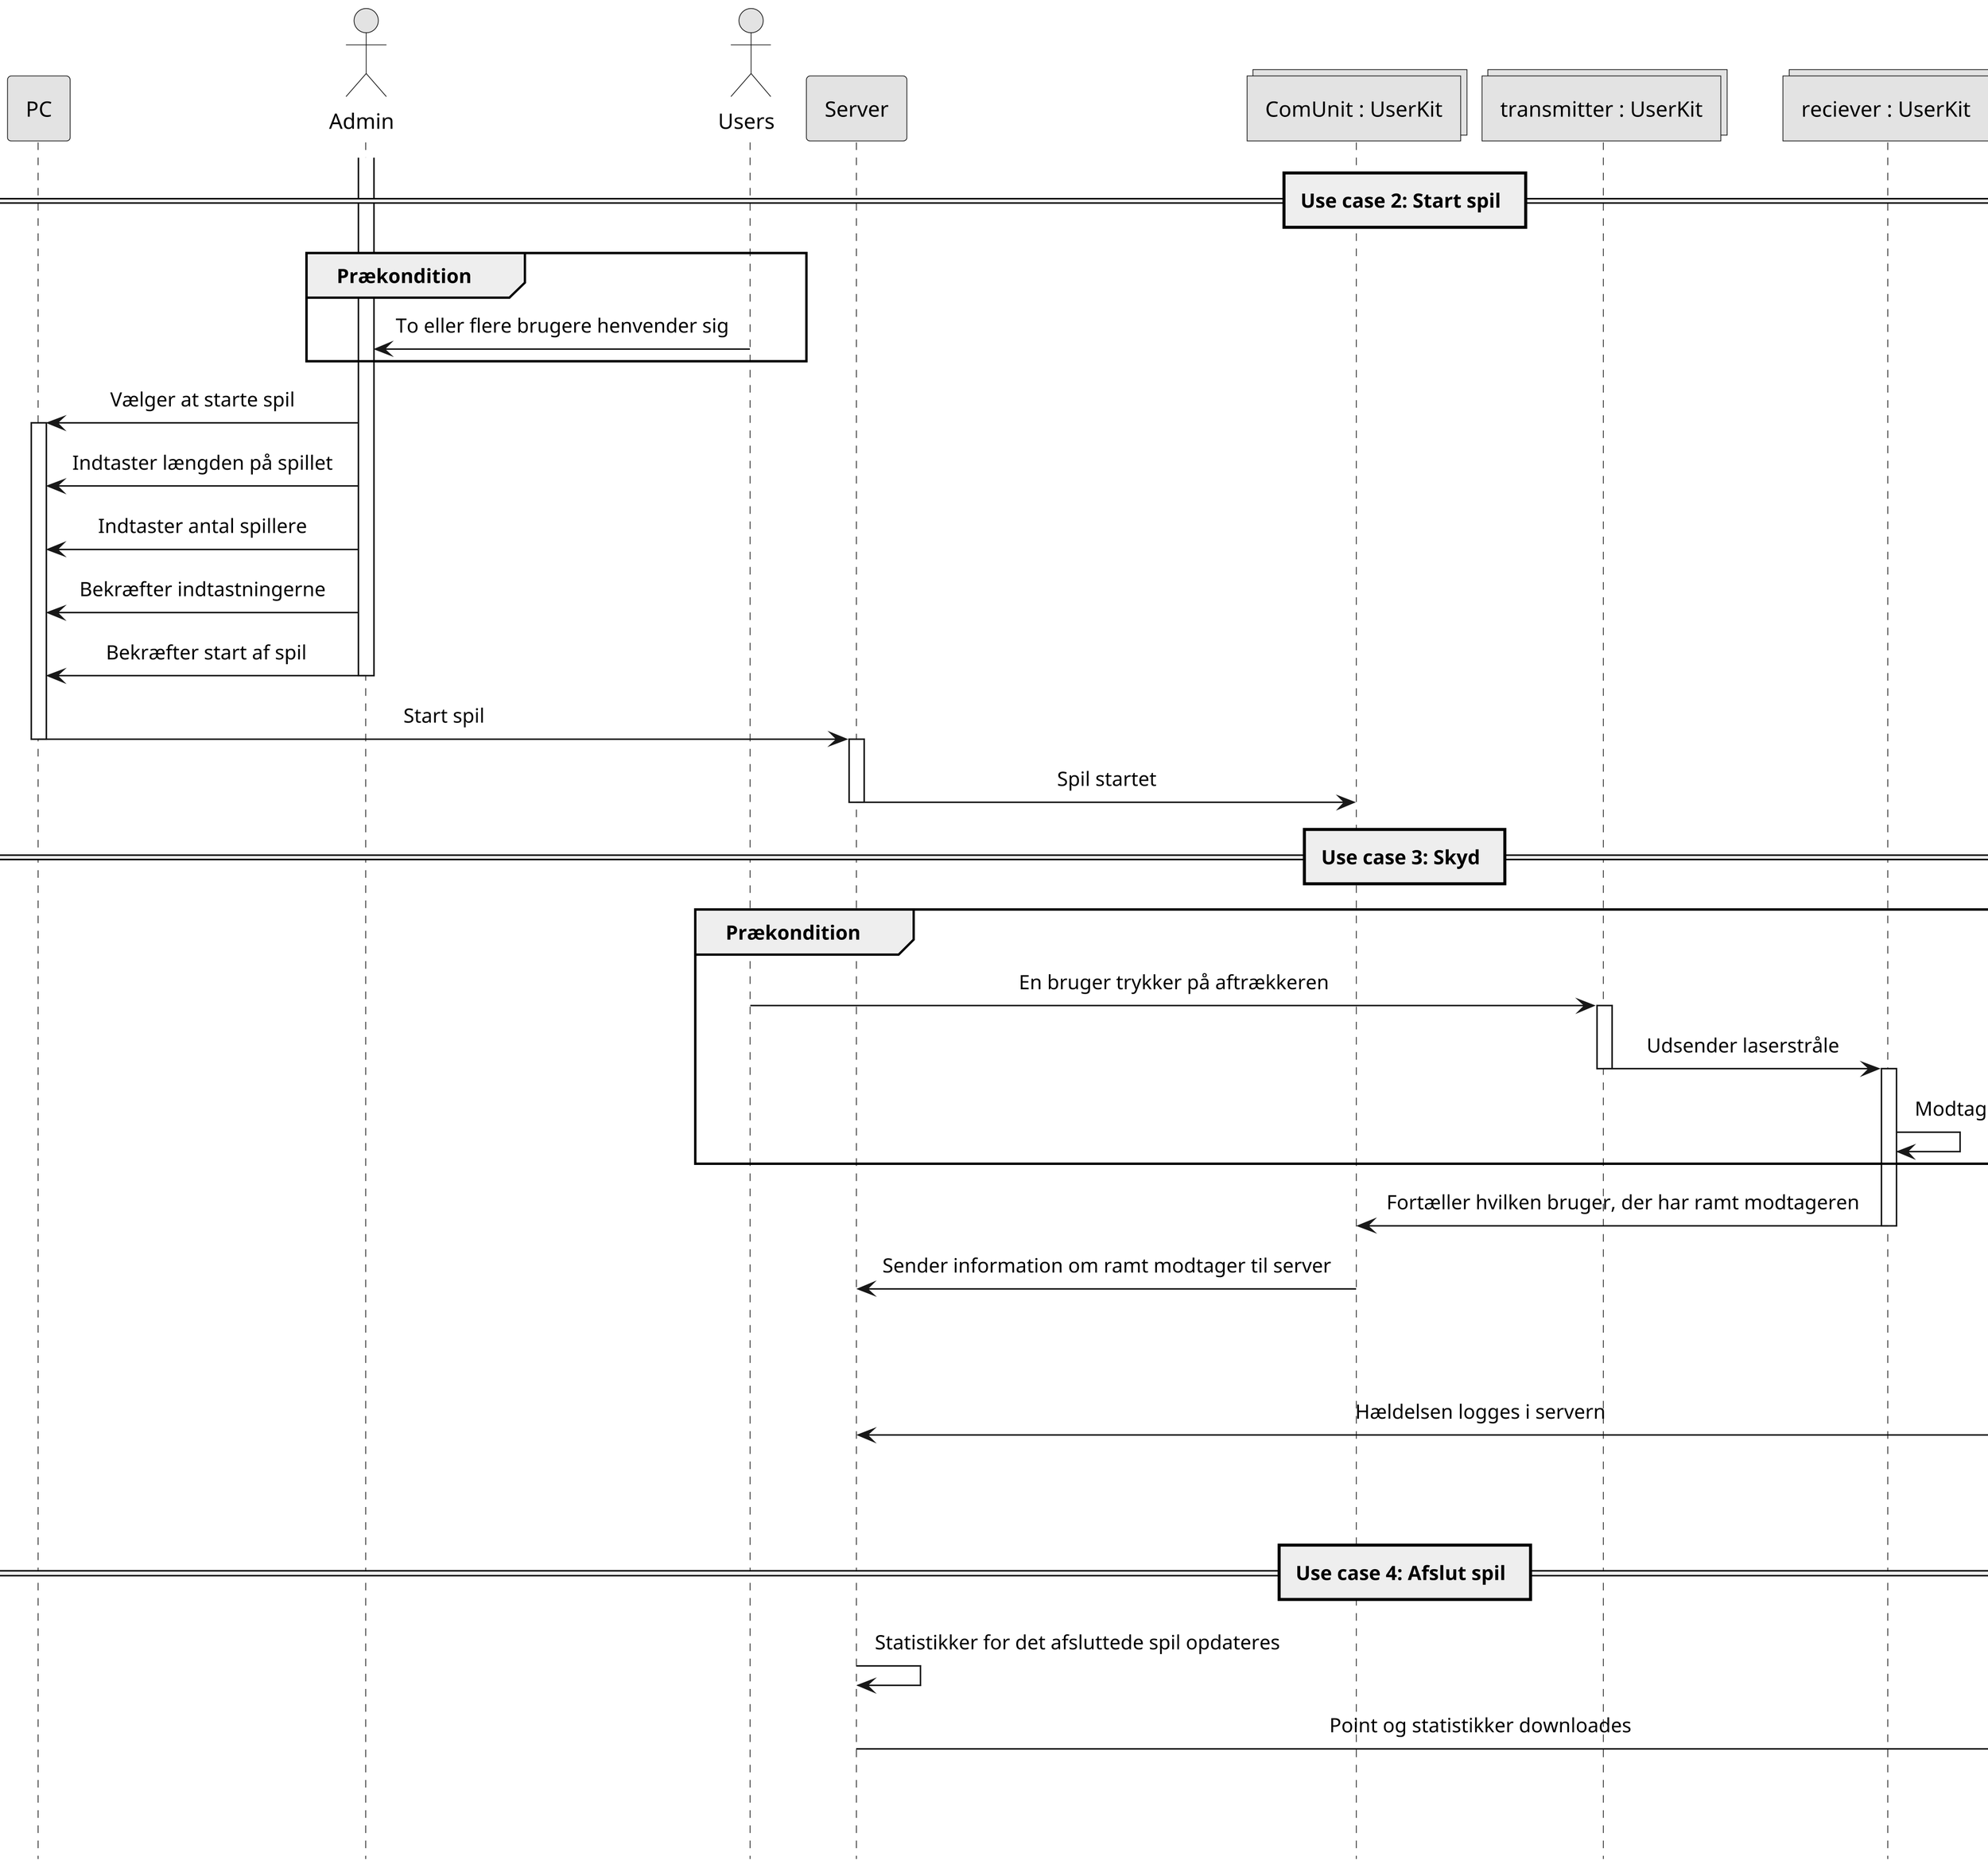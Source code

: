 @startuml ssd-uc2-4

hide footbox

skinparam {
    monochrome true
    dpi 300
    padding 5
    sequenceMessageAlign center
    packageStyle frame
    shadowing false
    'backgroundColor transparent
}

participant "PC" as pc
actor Admin as admin

actor Users as users
participant "Server" as server
collections "ComUnit : UserKit" as comUnit
collections "transmitter : UserKit" as transmitter
collections "reciever : UserKit" as reciever
participant "Laser-Tag 3000" as laserTag
participant "Ramt lasermodtager" as laserReciever

== Use case 2: Start spil ==

group Prækondition
    users -> admin: To eller flere brugere henvender sig
end

activate admin
admin -> pc: Vælger at starte spil
activate pc
admin -> pc: Indtaster længden på spillet
admin -> pc: Indtaster antal spillere
admin -> pc: Bekræfter indtastningerne
admin -> pc: Bekræfter start af spil
deactivate admin
pc -> server: Start spil
deactivate pc
activate server
server -> comUnit: Spil startet
deactivate server

== Use case 3: Skyd ==

group Prækondition
    users -> transmitter: En bruger trykker på aftrækkeren
    activate transmitter
    transmitter -> reciever: Udsender laserstråle
    deactivate transmitter
    activate reciever
    reciever -> reciever: Modtager ramt
end

reciever -> comUnit: Fortæller hvilken bruger, der har ramt modtageren
deactivate reciever

comUnit -> server: Sender information om ramt modtager til server

'Her går der noget galt - det er vel modtageren der detektere det og sender til server???
laserTag -> laserTag: Detektere at brugeren rammer en lasermodtager
laserTag -> server: Hældelsen logges i servern
'Hvordan ved brugeren hvor mange point han har???
laserReciever -> laserReciever: Vibrerer og blinker

== Use case 4: Afslut spil ==

server -> server: Statistikker for det afsluttede spil opdateres
server -> laserTag: Point og statistikker downloades
laserTag -> laserTag: Point og statistikker vises på en skærm

@enduml